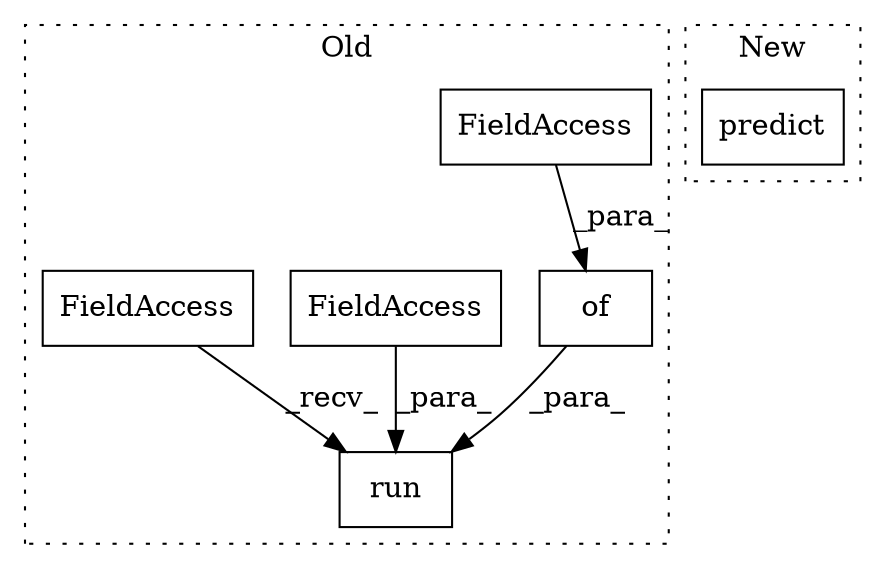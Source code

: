 digraph G {
subgraph cluster0 {
1 [label="run" a="32" s="16926,17009" l="4,1" shape="box"];
3 [label="of" a="32" s="16953,17008" l="3,1" shape="box"];
4 [label="FieldAccess" a="22" s="16956" l="6" shape="box"];
5 [label="FieldAccess" a="22" s="16930" l="18" shape="box"];
6 [label="FieldAccess" a="22" s="16916" l="9" shape="box"];
label = "Old";
style="dotted";
}
subgraph cluster1 {
2 [label="predict" a="32" s="17557,17577" l="8,1" shape="box"];
label = "New";
style="dotted";
}
3 -> 1 [label="_para_"];
4 -> 3 [label="_para_"];
5 -> 1 [label="_para_"];
6 -> 1 [label="_recv_"];
}